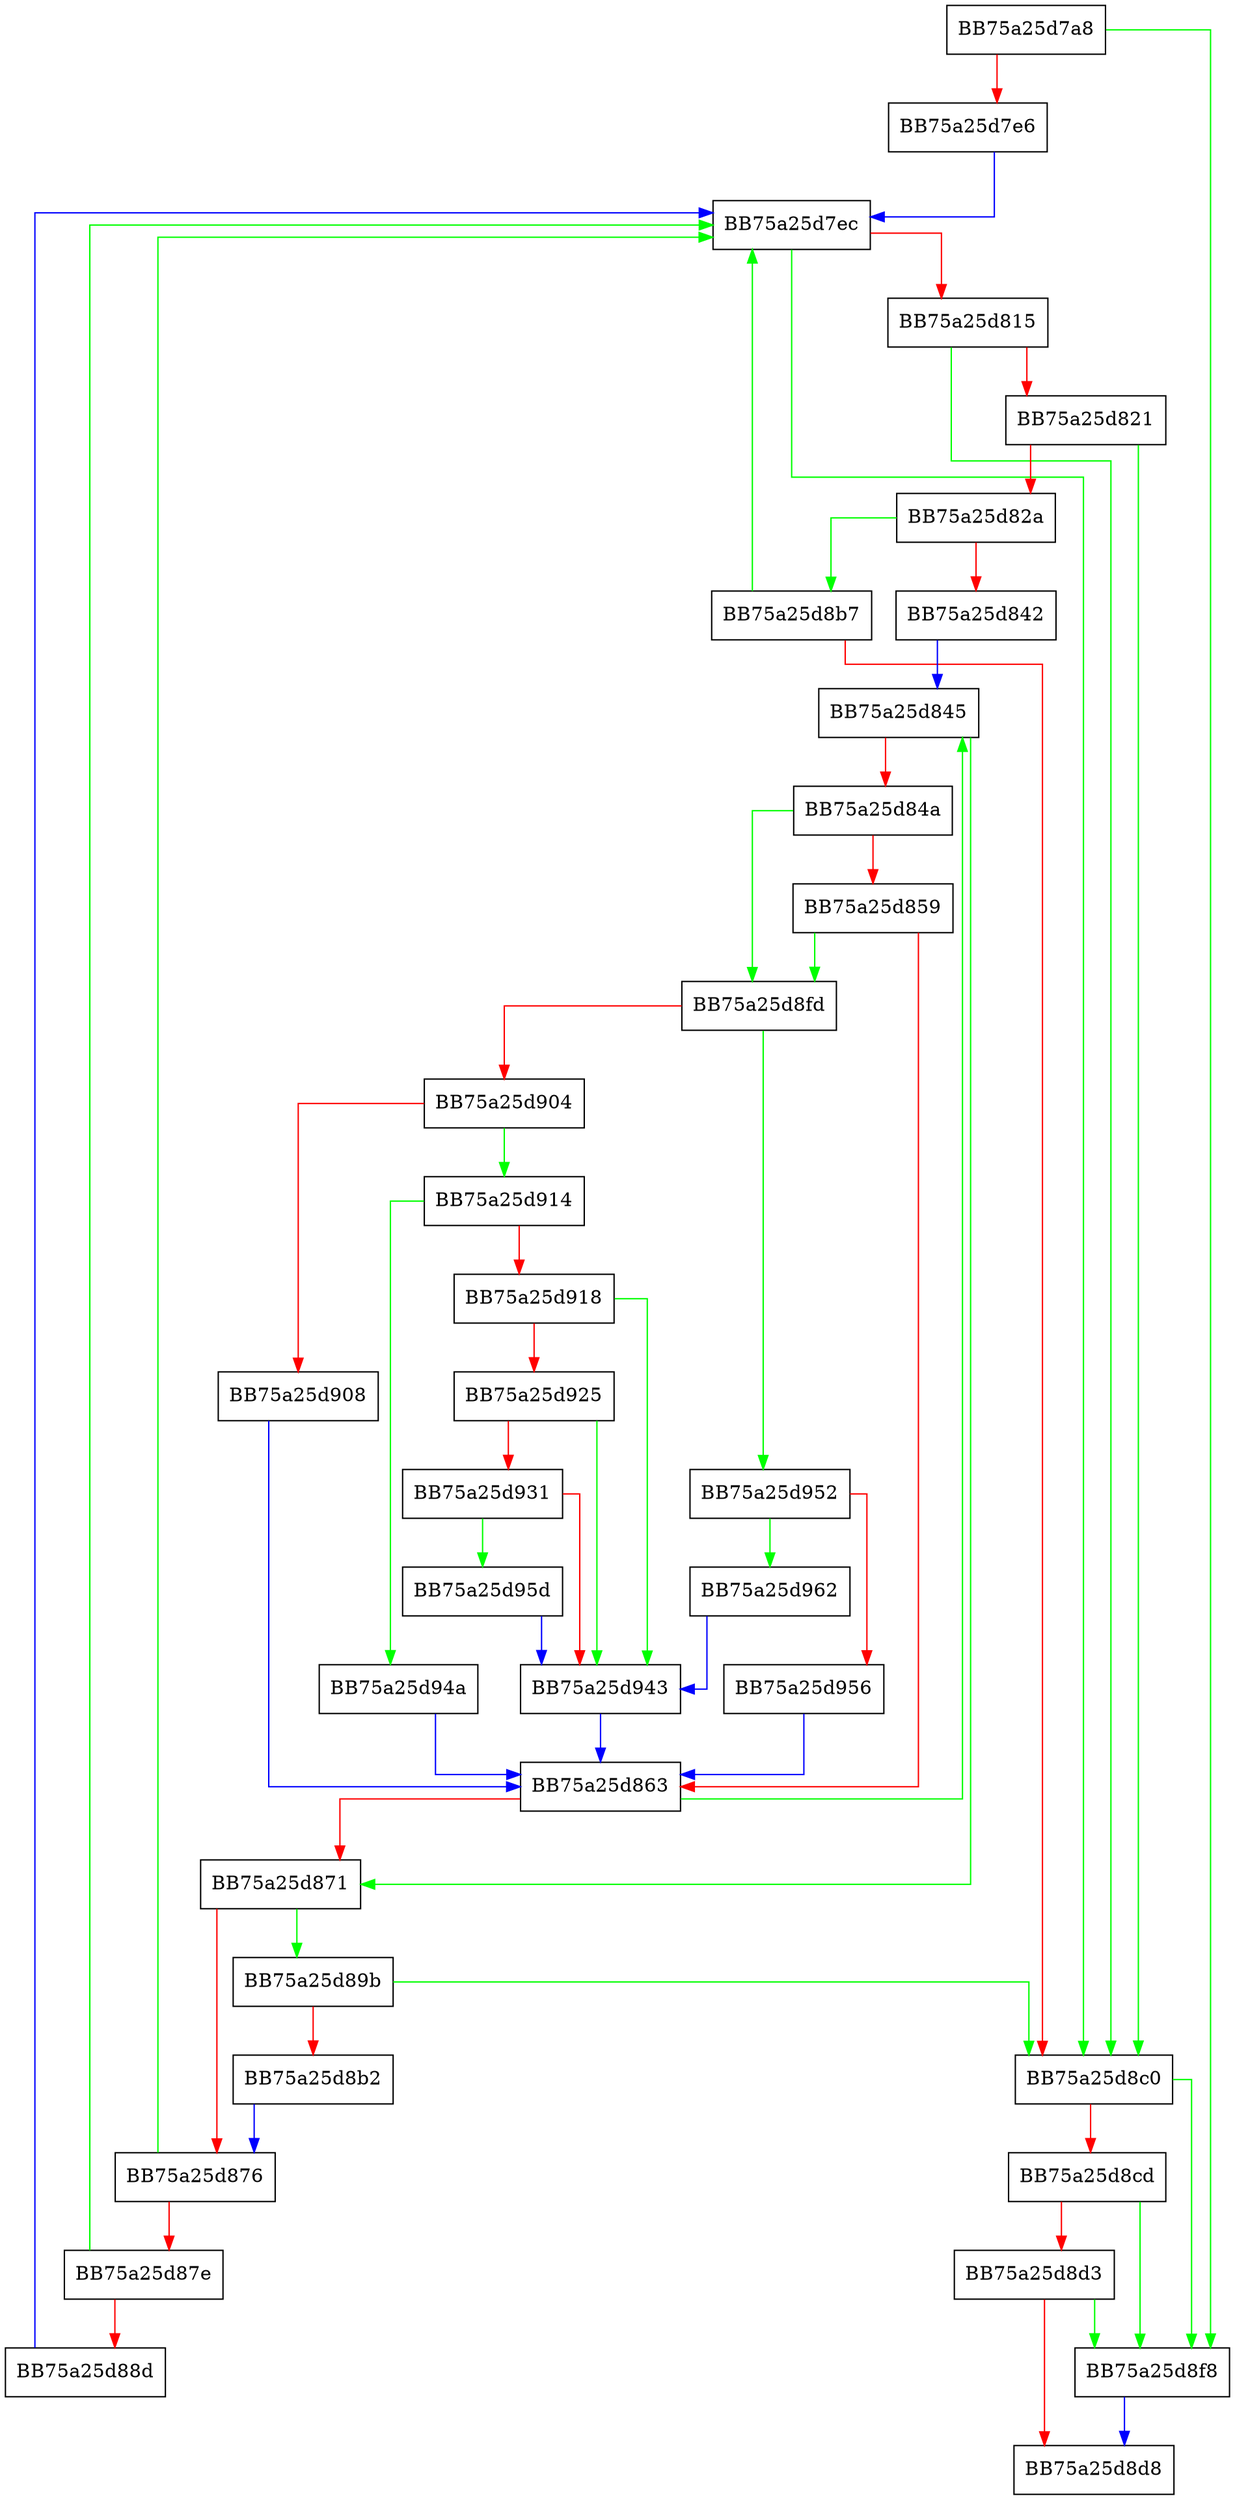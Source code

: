 digraph DecodeEscapeCharacters {
  node [shape="box"];
  graph [splines=ortho];
  BB75a25d7a8 -> BB75a25d8f8 [color="green"];
  BB75a25d7a8 -> BB75a25d7e6 [color="red"];
  BB75a25d7e6 -> BB75a25d7ec [color="blue"];
  BB75a25d7ec -> BB75a25d8c0 [color="green"];
  BB75a25d7ec -> BB75a25d815 [color="red"];
  BB75a25d815 -> BB75a25d8c0 [color="green"];
  BB75a25d815 -> BB75a25d821 [color="red"];
  BB75a25d821 -> BB75a25d8c0 [color="green"];
  BB75a25d821 -> BB75a25d82a [color="red"];
  BB75a25d82a -> BB75a25d8b7 [color="green"];
  BB75a25d82a -> BB75a25d842 [color="red"];
  BB75a25d842 -> BB75a25d845 [color="blue"];
  BB75a25d845 -> BB75a25d871 [color="green"];
  BB75a25d845 -> BB75a25d84a [color="red"];
  BB75a25d84a -> BB75a25d8fd [color="green"];
  BB75a25d84a -> BB75a25d859 [color="red"];
  BB75a25d859 -> BB75a25d8fd [color="green"];
  BB75a25d859 -> BB75a25d863 [color="red"];
  BB75a25d863 -> BB75a25d845 [color="green"];
  BB75a25d863 -> BB75a25d871 [color="red"];
  BB75a25d871 -> BB75a25d89b [color="green"];
  BB75a25d871 -> BB75a25d876 [color="red"];
  BB75a25d876 -> BB75a25d7ec [color="green"];
  BB75a25d876 -> BB75a25d87e [color="red"];
  BB75a25d87e -> BB75a25d7ec [color="green"];
  BB75a25d87e -> BB75a25d88d [color="red"];
  BB75a25d88d -> BB75a25d7ec [color="blue"];
  BB75a25d89b -> BB75a25d8c0 [color="green"];
  BB75a25d89b -> BB75a25d8b2 [color="red"];
  BB75a25d8b2 -> BB75a25d876 [color="blue"];
  BB75a25d8b7 -> BB75a25d7ec [color="green"];
  BB75a25d8b7 -> BB75a25d8c0 [color="red"];
  BB75a25d8c0 -> BB75a25d8f8 [color="green"];
  BB75a25d8c0 -> BB75a25d8cd [color="red"];
  BB75a25d8cd -> BB75a25d8f8 [color="green"];
  BB75a25d8cd -> BB75a25d8d3 [color="red"];
  BB75a25d8d3 -> BB75a25d8f8 [color="green"];
  BB75a25d8d3 -> BB75a25d8d8 [color="red"];
  BB75a25d8f8 -> BB75a25d8d8 [color="blue"];
  BB75a25d8fd -> BB75a25d952 [color="green"];
  BB75a25d8fd -> BB75a25d904 [color="red"];
  BB75a25d904 -> BB75a25d914 [color="green"];
  BB75a25d904 -> BB75a25d908 [color="red"];
  BB75a25d908 -> BB75a25d863 [color="blue"];
  BB75a25d914 -> BB75a25d94a [color="green"];
  BB75a25d914 -> BB75a25d918 [color="red"];
  BB75a25d918 -> BB75a25d943 [color="green"];
  BB75a25d918 -> BB75a25d925 [color="red"];
  BB75a25d925 -> BB75a25d943 [color="green"];
  BB75a25d925 -> BB75a25d931 [color="red"];
  BB75a25d931 -> BB75a25d95d [color="green"];
  BB75a25d931 -> BB75a25d943 [color="red"];
  BB75a25d943 -> BB75a25d863 [color="blue"];
  BB75a25d94a -> BB75a25d863 [color="blue"];
  BB75a25d952 -> BB75a25d962 [color="green"];
  BB75a25d952 -> BB75a25d956 [color="red"];
  BB75a25d956 -> BB75a25d863 [color="blue"];
  BB75a25d95d -> BB75a25d943 [color="blue"];
  BB75a25d962 -> BB75a25d943 [color="blue"];
}